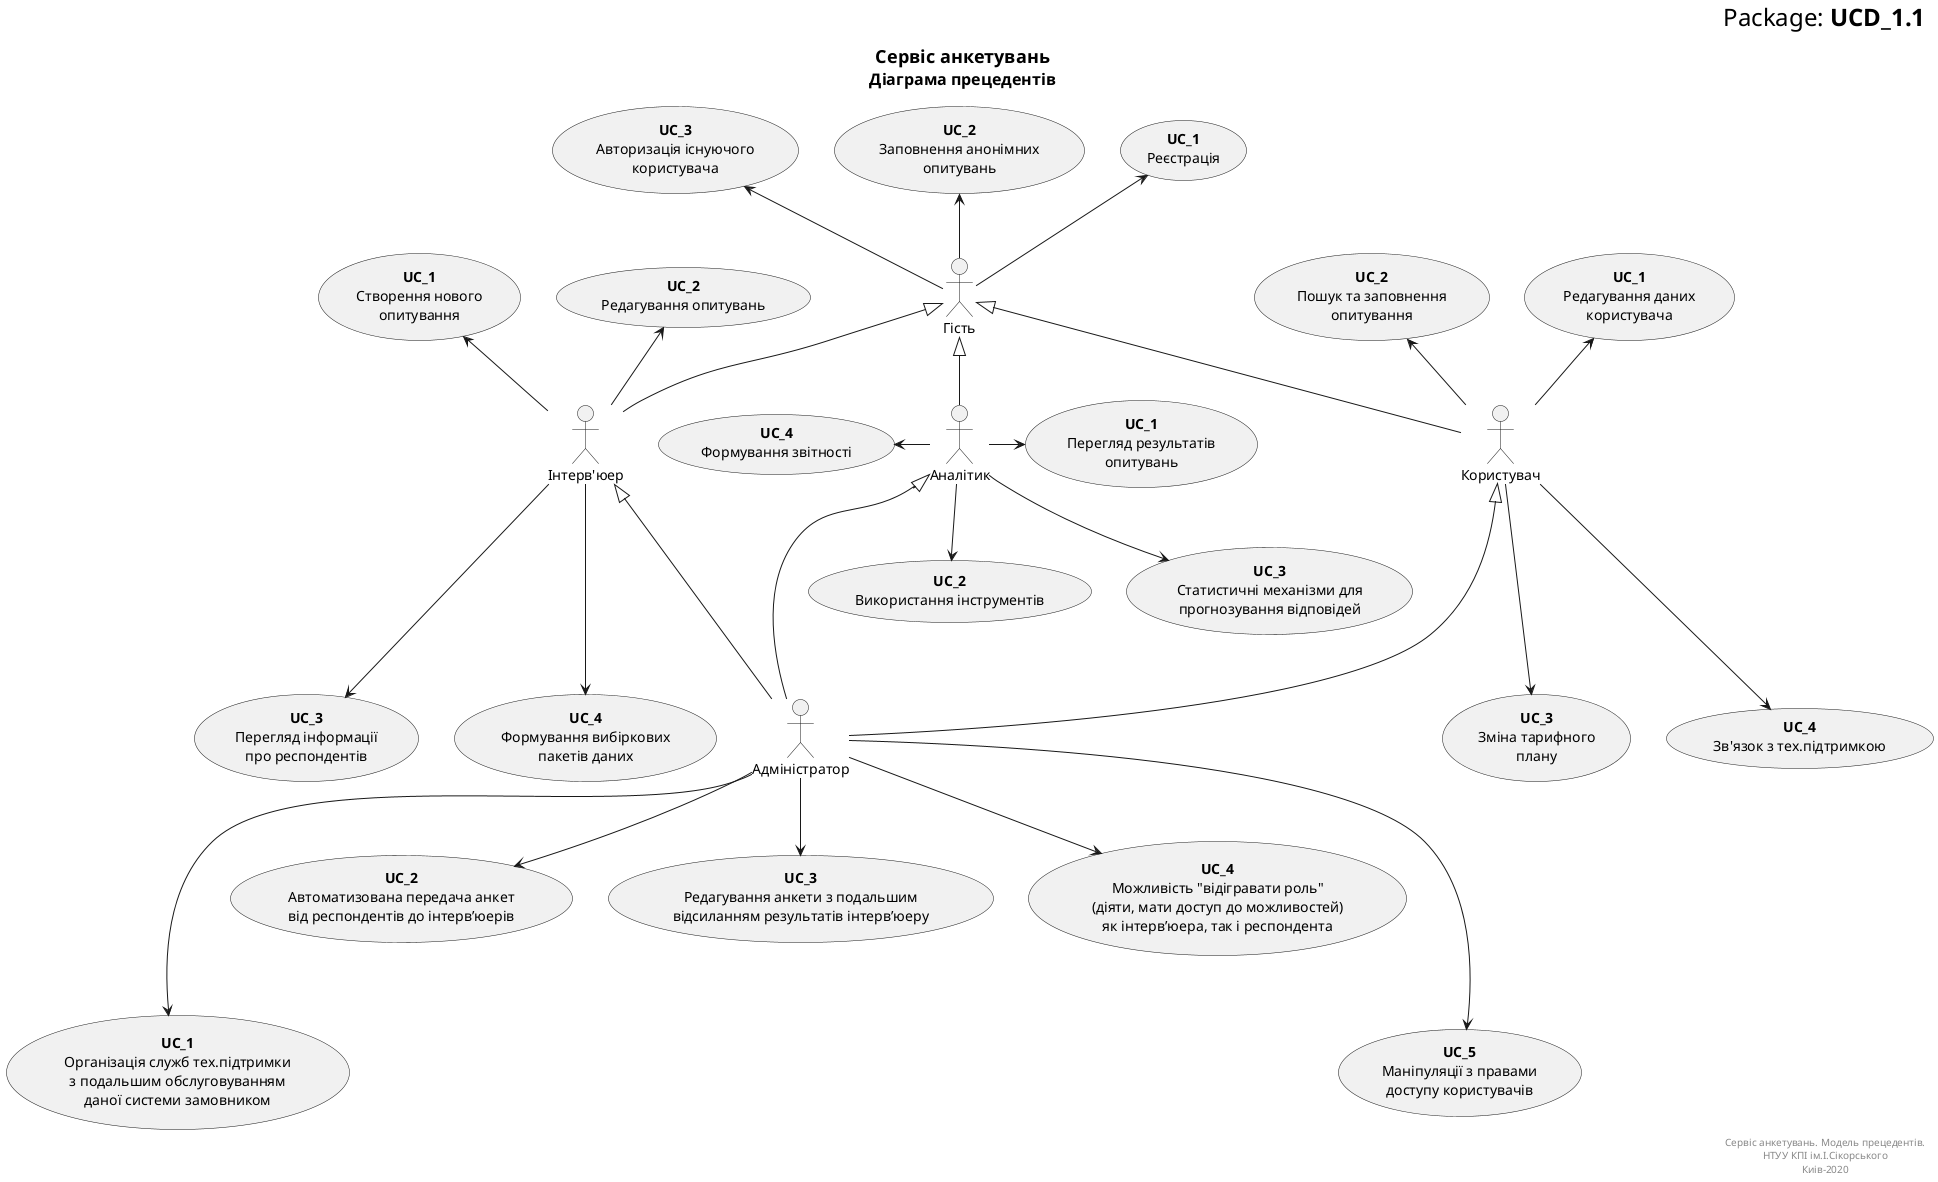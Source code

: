 @startuml ModelView
right header
<font size=24 color=black>Package: <b>UCD_1.1
end header

title
<font size=18 color=black>Сервіс анкетувань
<font size=16 color=black>Діаграма прецедентів
end title

actor "Гість" as Guest
actor "Користувач" as User
actor "Аналітик" as Analyst
actor "Інтерв'юер" as Interviewer
actor "Адміністратор" as Admin

' UCes for Guest:
usecase "<b>UC_1</b>\nРеєстрація" as UC1_Guest
usecase "<b>UC_2</b>\nЗаповнення анонімних\nопитувань" as UC2_Guest
usecase "<b>UC_3</b>\nАвторизація існуючого\nкористувача" as UC3_Guest

' UCes for User:
usecase "<b>UC_1</b>\nРедагування даних\nкористувача" as UC1_User
usecase "<b>UC_2</b>\nПошук та заповнення\nопитування" as UC2_User
usecase "<b>UC_3</b>\nЗміна тарифного\nплану" as UC3_User
usecase "<b>UC_4</b>\nЗв'язок з тех.підтримкою" as UC4_User

' UCes for Analyst:
usecase "<b>UC_1</b>\nПерегляд результатів\nопитувань" as UC1_Analyst
usecase "<b>UC_2</b>\nВикористання інструментів" as UC2_Analyst
usecase "<b>UC_3</b>\nСтатистичні механізми для\nпрогнозування відповідей" as UC3_Analyst
usecase "<b>UC_4</b>\nФормування звітності" as UC4_Analyst

' UCes for Interviewer:
usecase "<b>UC_1</b>\nСтворення нового\nопитування" as UC1_Interviewer
usecase "<b>UC_2</b>\nРедагування опитувань" as UC2_Interviewer
usecase "<b>UC_3</b>\nПерегляд інформації\nпро респондентів" as UC3_Interviewer
usecase "<b>UC_4</b>\nФормування вибіркових\nпакетів даних" as UC4_Interviewer

' UCes for Admin:
usecase "<b>UC_1</b>\nОрганізація служб тех.підтримки\nз подальшим обслуговуванням\nданої системи замовником" as UC1_Admin
usecase "<b>UC_2</b>\nАвтоматизована передача анкет\nвід респондентів до інтерв’юерів" as UC2_Admin
usecase "<b>UC_3</b>\nРедагування анкети з подальшим\nвідсиланням результатів інтерв’юеру" as UC3_Admin
usecase "<b>UC_4</b>\nМожливість "відігравати роль"\n(діяти, мати доступ до можливостей)\nяк інтерв’юера, так і респондента" as UC4_Admin
usecase "<b>UC_5</b>\nМаніпуляції з правами\nдоступу користувачів" as UC5_Admin

' Actors connections
User -u-|> Guest
Interviewer -u-|> Guest
Analyst -u-|> Guest

Admin -u--|> User
Admin -u--|> Interviewer
Admin -u--|> Analyst

' UCes connectios
Guest -u-> UC1_Guest
Guest -u-> UC2_Guest
Guest -u-> UC3_Guest

User -u-> UC1_User
User -u-> UC2_User
User -d--> UC3_User
User -d--> UC4_User

Analyst -r-> UC1_Analyst
Analyst -d-> UC2_Analyst
Analyst -d-> UC3_Analyst
Analyst -l-> UC4_Analyst

Interviewer -u-> UC1_Interviewer
Interviewer -u-> UC2_Interviewer
Interviewer -d--> UC3_Interviewer
Interviewer -d--> UC4_Interviewer

Admin -d--> UC1_Admin
Admin -d-> UC2_Admin
Admin -d-> UC3_Admin
Admin -d-> UC4_Admin
Admin -d--> UC5_Admin

right footer
Сервіс анкетувань. Модель прецедентів.
НТУУ КПІ ім.І.Сікорського
Киів-2020
end footer
@enduml
